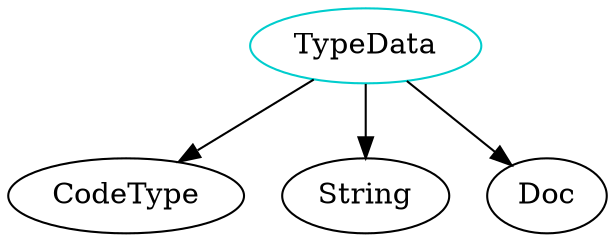 digraph typedata{
TypeData -> CodeType;
TypeData -> String;
TypeData -> Doc;
TypeData	[shape=oval, color=cyan3, label="TypeData"];
}
